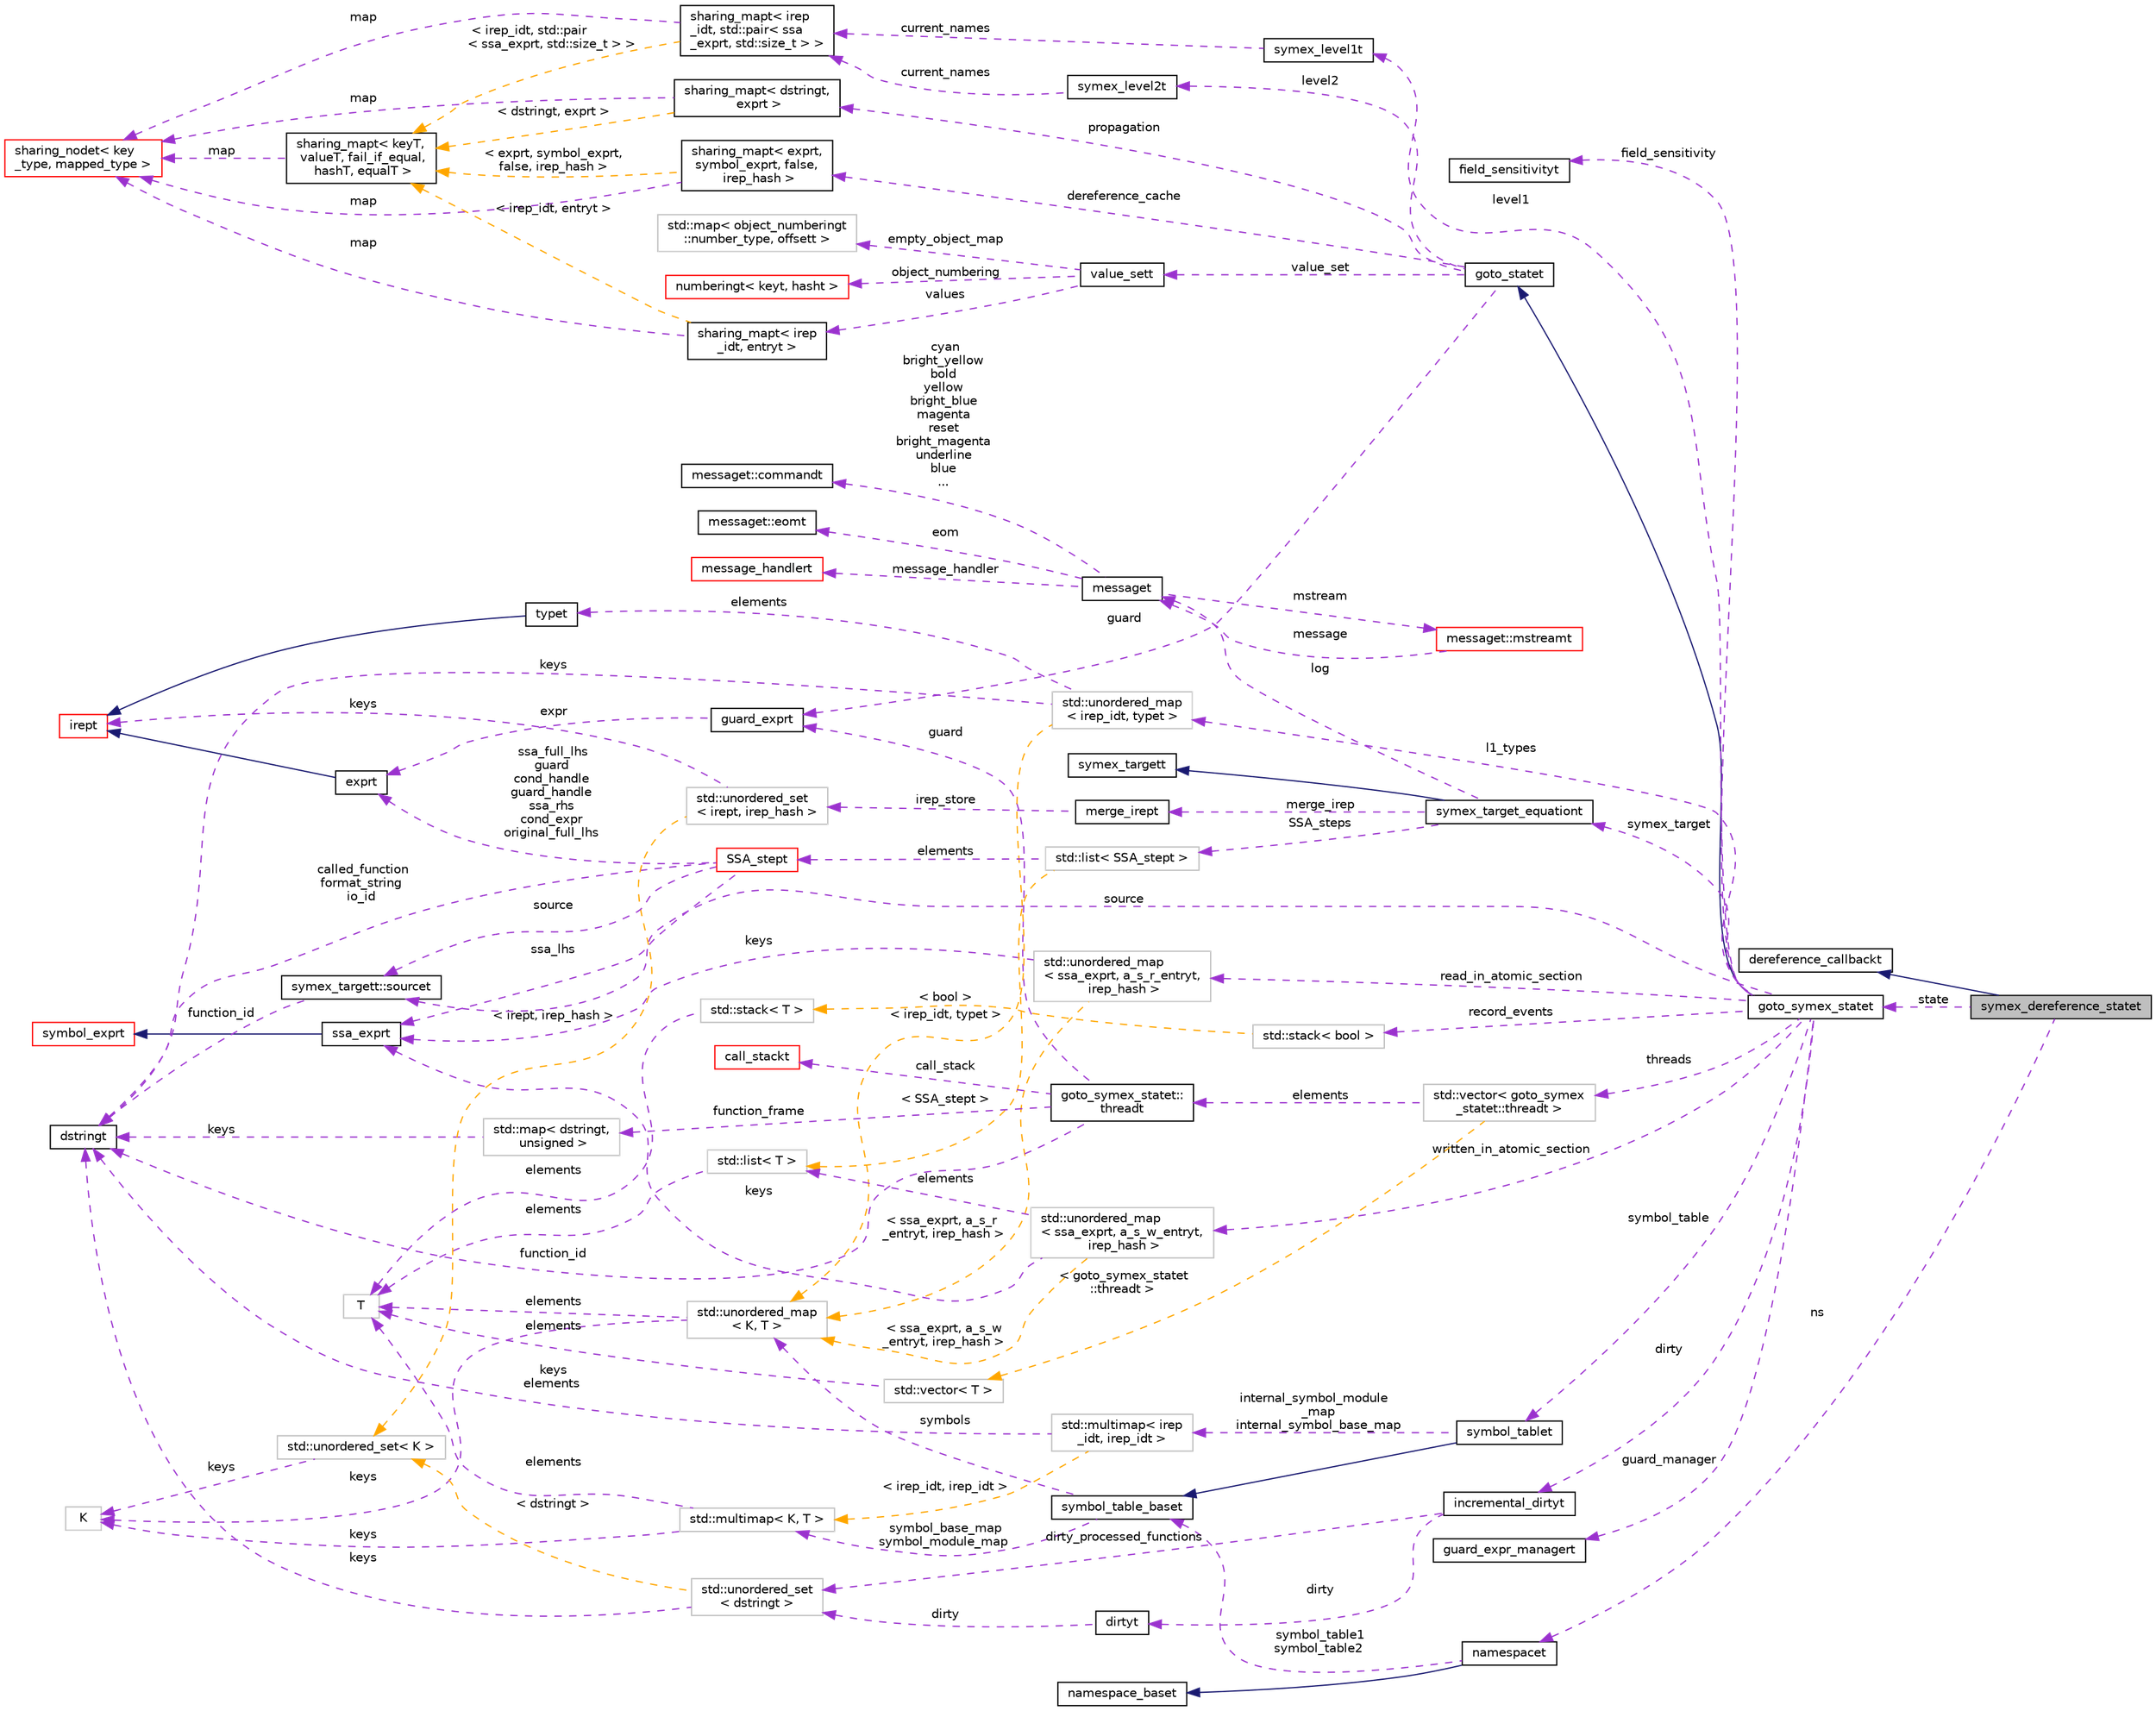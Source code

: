 digraph "symex_dereference_statet"
{
 // LATEX_PDF_SIZE
  bgcolor="transparent";
  edge [fontname="Helvetica",fontsize="10",labelfontname="Helvetica",labelfontsize="10"];
  node [fontname="Helvetica",fontsize="10",shape=record];
  rankdir="LR";
  Node1 [label="symex_dereference_statet",height=0.2,width=0.4,color="black", fillcolor="grey75", style="filled", fontcolor="black",tooltip="Callback object that goto_symext::dereference_rec provides to value_set_dereferencet to provide value..."];
  Node2 -> Node1 [dir="back",color="midnightblue",fontsize="10",style="solid",fontname="Helvetica"];
  Node2 [label="dereference_callbackt",height=0.2,width=0.4,color="black",URL="$classdereference__callbackt.html",tooltip="Base class for pointer value set analysis."];
  Node3 -> Node1 [dir="back",color="darkorchid3",fontsize="10",style="dashed",label=" state" ,fontname="Helvetica"];
  Node3 [label="goto_symex_statet",height=0.2,width=0.4,color="black",URL="$classgoto__symex__statet.html",tooltip="Central data structure: state."];
  Node4 -> Node3 [dir="back",color="midnightblue",fontsize="10",style="solid",fontname="Helvetica"];
  Node4 [label="goto_statet",height=0.2,width=0.4,color="black",URL="$classgoto__statet.html",tooltip="Container for data that varies per program point, e.g."];
  Node5 -> Node4 [dir="back",color="darkorchid3",fontsize="10",style="dashed",label=" propagation" ,fontname="Helvetica"];
  Node5 [label="sharing_mapt\< dstringt,\l exprt \>",height=0.2,width=0.4,color="black",URL="$classsharing__mapt.html",tooltip=" "];
  Node6 -> Node5 [dir="back",color="darkorchid3",fontsize="10",style="dashed",label=" map" ,fontname="Helvetica"];
  Node6 [label="sharing_nodet\< key\l_type, mapped_type \>",height=0.2,width=0.4,color="red",URL="$classsharing__nodet.html",tooltip=" "];
  Node12 -> Node5 [dir="back",color="orange",fontsize="10",style="dashed",label=" \< dstringt, exprt \>" ,fontname="Helvetica"];
  Node12 [label="sharing_mapt\< keyT,\l valueT, fail_if_equal,\l hashT, equalT \>",height=0.2,width=0.4,color="black",URL="$classsharing__mapt.html",tooltip="A map implemented as a tree where subtrees can be shared between different maps."];
  Node6 -> Node12 [dir="back",color="darkorchid3",fontsize="10",style="dashed",label=" map" ,fontname="Helvetica"];
  Node13 -> Node4 [dir="back",color="darkorchid3",fontsize="10",style="dashed",label=" level2" ,fontname="Helvetica"];
  Node13 [label="symex_level2t",height=0.2,width=0.4,color="black",URL="$structsymex__level2t.html",tooltip="Functor to set the level 2 renaming of SSA expressions."];
  Node14 -> Node13 [dir="back",color="darkorchid3",fontsize="10",style="dashed",label=" current_names" ,fontname="Helvetica"];
  Node14 [label="sharing_mapt\< irep\l_idt, std::pair\< ssa\l_exprt, std::size_t \> \>",height=0.2,width=0.4,color="black",URL="$classsharing__mapt.html",tooltip=" "];
  Node6 -> Node14 [dir="back",color="darkorchid3",fontsize="10",style="dashed",label=" map" ,fontname="Helvetica"];
  Node12 -> Node14 [dir="back",color="orange",fontsize="10",style="dashed",label=" \< irep_idt, std::pair\l\< ssa_exprt, std::size_t \> \>" ,fontname="Helvetica"];
  Node15 -> Node4 [dir="back",color="darkorchid3",fontsize="10",style="dashed",label=" dereference_cache" ,fontname="Helvetica"];
  Node15 [label="sharing_mapt\< exprt,\l symbol_exprt, false,\l irep_hash \>",height=0.2,width=0.4,color="black",URL="$classsharing__mapt.html",tooltip=" "];
  Node6 -> Node15 [dir="back",color="darkorchid3",fontsize="10",style="dashed",label=" map" ,fontname="Helvetica"];
  Node12 -> Node15 [dir="back",color="orange",fontsize="10",style="dashed",label=" \< exprt, symbol_exprt,\l false, irep_hash \>" ,fontname="Helvetica"];
  Node16 -> Node4 [dir="back",color="darkorchid3",fontsize="10",style="dashed",label=" guard" ,fontname="Helvetica"];
  Node16 [label="guard_exprt",height=0.2,width=0.4,color="black",URL="$classguard__exprt.html",tooltip=" "];
  Node17 -> Node16 [dir="back",color="darkorchid3",fontsize="10",style="dashed",label=" expr" ,fontname="Helvetica"];
  Node17 [label="exprt",height=0.2,width=0.4,color="black",URL="$classexprt.html",tooltip="Base class for all expressions."];
  Node18 -> Node17 [dir="back",color="midnightblue",fontsize="10",style="solid",fontname="Helvetica"];
  Node18 [label="irept",height=0.2,width=0.4,color="red",URL="$classirept.html",tooltip="There are a large number of kinds of tree structured or tree-like data in CPROVER."];
  Node27 -> Node4 [dir="back",color="darkorchid3",fontsize="10",style="dashed",label=" value_set" ,fontname="Helvetica"];
  Node27 [label="value_sett",height=0.2,width=0.4,color="black",URL="$classvalue__sett.html",tooltip="State type in value_set_domaint, used in value-set analysis and goto-symex."];
  Node28 -> Node27 [dir="back",color="darkorchid3",fontsize="10",style="dashed",label=" values" ,fontname="Helvetica"];
  Node28 [label="sharing_mapt\< irep\l_idt, entryt \>",height=0.2,width=0.4,color="black",URL="$classsharing__mapt.html",tooltip=" "];
  Node6 -> Node28 [dir="back",color="darkorchid3",fontsize="10",style="dashed",label=" map" ,fontname="Helvetica"];
  Node12 -> Node28 [dir="back",color="orange",fontsize="10",style="dashed",label=" \< irep_idt, entryt \>" ,fontname="Helvetica"];
  Node29 -> Node27 [dir="back",color="darkorchid3",fontsize="10",style="dashed",label=" empty_object_map" ,fontname="Helvetica"];
  Node29 [label="std::map\< object_numberingt\l::number_type, offsett \>",height=0.2,width=0.4,color="grey75",tooltip=" "];
  Node32 -> Node27 [dir="back",color="darkorchid3",fontsize="10",style="dashed",label=" object_numbering" ,fontname="Helvetica"];
  Node32 [label="numberingt\< keyt, hasht \>",height=0.2,width=0.4,color="red",URL="$classnumberingt.html",tooltip=" "];
  Node36 -> Node3 [dir="back",color="darkorchid3",fontsize="10",style="dashed",label=" read_in_atomic_section" ,fontname="Helvetica"];
  Node36 [label="std::unordered_map\l\< ssa_exprt, a_s_r_entryt,\l irep_hash \>",height=0.2,width=0.4,color="grey75",tooltip=" "];
  Node37 -> Node36 [dir="back",color="darkorchid3",fontsize="10",style="dashed",label=" keys" ,fontname="Helvetica"];
  Node37 [label="ssa_exprt",height=0.2,width=0.4,color="black",URL="$classssa__exprt.html",tooltip="Expression providing an SSA-renamed symbol of expressions."];
  Node38 -> Node37 [dir="back",color="midnightblue",fontsize="10",style="solid",fontname="Helvetica"];
  Node38 [label="symbol_exprt",height=0.2,width=0.4,color="red",URL="$classsymbol__exprt.html",tooltip="Expression to hold a symbol (variable)"];
  Node34 -> Node36 [dir="back",color="orange",fontsize="10",style="dashed",label=" \< ssa_exprt, a_s_r\l_entryt, irep_hash \>" ,fontname="Helvetica"];
  Node34 [label="std::unordered_map\l\< K, T \>",height=0.2,width=0.4,color="grey75",tooltip="STL class."];
  Node31 -> Node34 [dir="back",color="darkorchid3",fontsize="10",style="dashed",label=" keys" ,fontname="Helvetica"];
  Node31 [label="K",height=0.2,width=0.4,color="grey75",tooltip=" "];
  Node24 -> Node34 [dir="back",color="darkorchid3",fontsize="10",style="dashed",label=" elements" ,fontname="Helvetica"];
  Node24 [label="T",height=0.2,width=0.4,color="grey75",tooltip=" "];
  Node41 -> Node3 [dir="back",color="darkorchid3",fontsize="10",style="dashed",label=" symbol_table" ,fontname="Helvetica"];
  Node41 [label="symbol_tablet",height=0.2,width=0.4,color="black",URL="$classsymbol__tablet.html",tooltip="The symbol table."];
  Node42 -> Node41 [dir="back",color="midnightblue",fontsize="10",style="solid",fontname="Helvetica"];
  Node42 [label="symbol_table_baset",height=0.2,width=0.4,color="black",URL="$classsymbol__table__baset.html",tooltip="The symbol table base class interface."];
  Node43 -> Node42 [dir="back",color="darkorchid3",fontsize="10",style="dashed",label=" symbol_base_map\nsymbol_module_map" ,fontname="Helvetica"];
  Node43 [label="std::multimap\< K, T \>",height=0.2,width=0.4,color="grey75",tooltip="STL class."];
  Node31 -> Node43 [dir="back",color="darkorchid3",fontsize="10",style="dashed",label=" keys" ,fontname="Helvetica"];
  Node24 -> Node43 [dir="back",color="darkorchid3",fontsize="10",style="dashed",label=" elements" ,fontname="Helvetica"];
  Node34 -> Node42 [dir="back",color="darkorchid3",fontsize="10",style="dashed",label=" symbols" ,fontname="Helvetica"];
  Node44 -> Node41 [dir="back",color="darkorchid3",fontsize="10",style="dashed",label=" internal_symbol_module\l_map\ninternal_symbol_base_map" ,fontname="Helvetica"];
  Node44 [label="std::multimap\< irep\l_idt, irep_idt \>",height=0.2,width=0.4,color="grey75",tooltip=" "];
  Node25 -> Node44 [dir="back",color="darkorchid3",fontsize="10",style="dashed",label=" keys\nelements" ,fontname="Helvetica"];
  Node25 [label="dstringt",height=0.2,width=0.4,color="black",URL="$classdstringt.html",tooltip="dstringt has one field, an unsigned integer no which is an index into a static table of strings."];
  Node43 -> Node44 [dir="back",color="orange",fontsize="10",style="dashed",label=" \< irep_idt, irep_idt \>" ,fontname="Helvetica"];
  Node45 -> Node3 [dir="back",color="darkorchid3",fontsize="10",style="dashed",label=" record_events" ,fontname="Helvetica"];
  Node45 [label="std::stack\< bool \>",height=0.2,width=0.4,color="grey75",tooltip=" "];
  Node46 -> Node45 [dir="back",color="orange",fontsize="10",style="dashed",label=" \< bool \>" ,fontname="Helvetica"];
  Node46 [label="std::stack\< T \>",height=0.2,width=0.4,color="grey75",tooltip="STL class."];
  Node24 -> Node46 [dir="back",color="darkorchid3",fontsize="10",style="dashed",label=" elements" ,fontname="Helvetica"];
  Node47 -> Node3 [dir="back",color="darkorchid3",fontsize="10",style="dashed",label=" dirty" ,fontname="Helvetica"];
  Node47 [label="incremental_dirtyt",height=0.2,width=0.4,color="black",URL="$classincremental__dirtyt.html",tooltip="Wrapper for dirtyt that permits incremental population, ensuring each function is analysed exactly on..."];
  Node48 -> Node47 [dir="back",color="darkorchid3",fontsize="10",style="dashed",label=" dirty_processed_functions" ,fontname="Helvetica"];
  Node48 [label="std::unordered_set\l\< dstringt \>",height=0.2,width=0.4,color="grey75",tooltip=" "];
  Node25 -> Node48 [dir="back",color="darkorchid3",fontsize="10",style="dashed",label=" keys" ,fontname="Helvetica"];
  Node49 -> Node48 [dir="back",color="orange",fontsize="10",style="dashed",label=" \< dstringt \>" ,fontname="Helvetica"];
  Node49 [label="std::unordered_set\< K \>",height=0.2,width=0.4,color="grey75",tooltip="STL class."];
  Node31 -> Node49 [dir="back",color="darkorchid3",fontsize="10",style="dashed",label=" keys" ,fontname="Helvetica"];
  Node50 -> Node47 [dir="back",color="darkorchid3",fontsize="10",style="dashed",label=" dirty" ,fontname="Helvetica"];
  Node50 [label="dirtyt",height=0.2,width=0.4,color="black",URL="$classdirtyt.html",tooltip="Dirty variables are ones which have their address taken so we can't reliably work out where they may ..."];
  Node48 -> Node50 [dir="back",color="darkorchid3",fontsize="10",style="dashed",label=" dirty" ,fontname="Helvetica"];
  Node51 -> Node3 [dir="back",color="darkorchid3",fontsize="10",style="dashed",label=" guard_manager" ,fontname="Helvetica"];
  Node51 [label="guard_expr_managert",height=0.2,width=0.4,color="black",URL="$structguard__expr__managert.html",tooltip="This is unused by this implementation of guards, but can be used by other implementations of the same..."];
  Node52 -> Node3 [dir="back",color="darkorchid3",fontsize="10",style="dashed",label=" symex_target" ,fontname="Helvetica"];
  Node52 [label="symex_target_equationt",height=0.2,width=0.4,color="black",URL="$classsymex__target__equationt.html",tooltip="Inheriting the interface of symex_targett this class represents the SSA form of the input program as ..."];
  Node53 -> Node52 [dir="back",color="midnightblue",fontsize="10",style="solid",fontname="Helvetica"];
  Node53 [label="symex_targett",height=0.2,width=0.4,color="black",URL="$classsymex__targett.html",tooltip="The interface of the target container for symbolic execution to record its symbolic steps into."];
  Node54 -> Node52 [dir="back",color="darkorchid3",fontsize="10",style="dashed",label=" log" ,fontname="Helvetica"];
  Node54 [label="messaget",height=0.2,width=0.4,color="black",URL="$classmessaget.html",tooltip="Class that provides messages with a built-in verbosity 'level'."];
  Node55 -> Node54 [dir="back",color="darkorchid3",fontsize="10",style="dashed",label=" message_handler" ,fontname="Helvetica"];
  Node55 [label="message_handlert",height=0.2,width=0.4,color="red",URL="$classmessage__handlert.html",tooltip=" "];
  Node57 -> Node54 [dir="back",color="darkorchid3",fontsize="10",style="dashed",label=" cyan\nbright_yellow\nbold\nyellow\nbright_blue\nmagenta\nreset\nbright_magenta\nunderline\nblue\n..." ,fontname="Helvetica"];
  Node57 [label="messaget::commandt",height=0.2,width=0.4,color="black",URL="$classmessaget_1_1commandt.html",tooltip=" "];
  Node58 -> Node54 [dir="back",color="darkorchid3",fontsize="10",style="dashed",label=" mstream" ,fontname="Helvetica"];
  Node58 [label="messaget::mstreamt",height=0.2,width=0.4,color="red",URL="$classmessaget_1_1mstreamt.html",tooltip=" "];
  Node54 -> Node58 [dir="back",color="darkorchid3",fontsize="10",style="dashed",label=" message" ,fontname="Helvetica"];
  Node65 -> Node54 [dir="back",color="darkorchid3",fontsize="10",style="dashed",label=" eom" ,fontname="Helvetica"];
  Node65 [label="messaget::eomt",height=0.2,width=0.4,color="black",URL="$classmessaget_1_1eomt.html",tooltip=" "];
  Node66 -> Node52 [dir="back",color="darkorchid3",fontsize="10",style="dashed",label=" merge_irep" ,fontname="Helvetica"];
  Node66 [label="merge_irept",height=0.2,width=0.4,color="black",URL="$classmerge__irept.html",tooltip=" "];
  Node67 -> Node66 [dir="back",color="darkorchid3",fontsize="10",style="dashed",label=" irep_store" ,fontname="Helvetica"];
  Node67 [label="std::unordered_set\l\< irept, irep_hash \>",height=0.2,width=0.4,color="grey75",tooltip=" "];
  Node18 -> Node67 [dir="back",color="darkorchid3",fontsize="10",style="dashed",label=" keys" ,fontname="Helvetica"];
  Node49 -> Node67 [dir="back",color="orange",fontsize="10",style="dashed",label=" \< irept, irep_hash \>" ,fontname="Helvetica"];
  Node68 -> Node52 [dir="back",color="darkorchid3",fontsize="10",style="dashed",label=" SSA_steps" ,fontname="Helvetica"];
  Node68 [label="std::list\< SSA_stept \>",height=0.2,width=0.4,color="grey75",tooltip=" "];
  Node69 -> Node68 [dir="back",color="darkorchid3",fontsize="10",style="dashed",label=" elements" ,fontname="Helvetica"];
  Node69 [label="SSA_stept",height=0.2,width=0.4,color="red",URL="$class_s_s_a__stept.html",tooltip="Single SSA step in the equation."];
  Node37 -> Node69 [dir="back",color="darkorchid3",fontsize="10",style="dashed",label=" ssa_lhs" ,fontname="Helvetica"];
  Node25 -> Node69 [dir="back",color="darkorchid3",fontsize="10",style="dashed",label=" called_function\nformat_string\nio_id" ,fontname="Helvetica"];
  Node17 -> Node69 [dir="back",color="darkorchid3",fontsize="10",style="dashed",label=" ssa_full_lhs\nguard\ncond_handle\nguard_handle\nssa_rhs\ncond_expr\noriginal_full_lhs" ,fontname="Helvetica"];
  Node74 -> Node69 [dir="back",color="darkorchid3",fontsize="10",style="dashed",label=" source" ,fontname="Helvetica"];
  Node74 [label="symex_targett::sourcet",height=0.2,width=0.4,color="black",URL="$structsymex__targett_1_1sourcet.html",tooltip="Identifies source in the context of symbolic execution."];
  Node25 -> Node74 [dir="back",color="darkorchid3",fontsize="10",style="dashed",label=" function_id" ,fontname="Helvetica"];
  Node71 -> Node68 [dir="back",color="orange",fontsize="10",style="dashed",label=" \< SSA_stept \>" ,fontname="Helvetica"];
  Node71 [label="std::list\< T \>",height=0.2,width=0.4,color="grey75",tooltip="STL class."];
  Node24 -> Node71 [dir="back",color="darkorchid3",fontsize="10",style="dashed",label=" elements" ,fontname="Helvetica"];
  Node76 -> Node3 [dir="back",color="darkorchid3",fontsize="10",style="dashed",label=" field_sensitivity" ,fontname="Helvetica"];
  Node76 [label="field_sensitivityt",height=0.2,width=0.4,color="black",URL="$classfield__sensitivityt.html",tooltip="Control granularity of object accesses."];
  Node74 -> Node3 [dir="back",color="darkorchid3",fontsize="10",style="dashed",label=" source" ,fontname="Helvetica"];
  Node77 -> Node3 [dir="back",color="darkorchid3",fontsize="10",style="dashed",label=" written_in_atomic_section" ,fontname="Helvetica"];
  Node77 [label="std::unordered_map\l\< ssa_exprt, a_s_w_entryt,\l irep_hash \>",height=0.2,width=0.4,color="grey75",tooltip=" "];
  Node71 -> Node77 [dir="back",color="darkorchid3",fontsize="10",style="dashed",label=" elements" ,fontname="Helvetica"];
  Node37 -> Node77 [dir="back",color="darkorchid3",fontsize="10",style="dashed",label=" keys" ,fontname="Helvetica"];
  Node34 -> Node77 [dir="back",color="orange",fontsize="10",style="dashed",label=" \< ssa_exprt, a_s_w\l_entryt, irep_hash \>" ,fontname="Helvetica"];
  Node78 -> Node3 [dir="back",color="darkorchid3",fontsize="10",style="dashed",label=" threads" ,fontname="Helvetica"];
  Node78 [label="std::vector\< goto_symex\l_statet::threadt \>",height=0.2,width=0.4,color="grey75",tooltip=" "];
  Node79 -> Node78 [dir="back",color="darkorchid3",fontsize="10",style="dashed",label=" elements" ,fontname="Helvetica"];
  Node79 [label="goto_symex_statet::\lthreadt",height=0.2,width=0.4,color="black",URL="$structgoto__symex__statet_1_1threadt.html",tooltip=" "];
  Node16 -> Node79 [dir="back",color="darkorchid3",fontsize="10",style="dashed",label=" guard" ,fontname="Helvetica"];
  Node25 -> Node79 [dir="back",color="darkorchid3",fontsize="10",style="dashed",label=" function_id" ,fontname="Helvetica"];
  Node80 -> Node79 [dir="back",color="darkorchid3",fontsize="10",style="dashed",label=" function_frame" ,fontname="Helvetica"];
  Node80 [label="std::map\< dstringt,\l unsigned \>",height=0.2,width=0.4,color="grey75",tooltip=" "];
  Node25 -> Node80 [dir="back",color="darkorchid3",fontsize="10",style="dashed",label=" keys" ,fontname="Helvetica"];
  Node81 -> Node79 [dir="back",color="darkorchid3",fontsize="10",style="dashed",label=" call_stack" ,fontname="Helvetica"];
  Node81 [label="call_stackt",height=0.2,width=0.4,color="red",URL="$classcall__stackt.html",tooltip=" "];
  Node23 -> Node78 [dir="back",color="orange",fontsize="10",style="dashed",label=" \< goto_symex_statet\l::threadt \>" ,fontname="Helvetica"];
  Node23 [label="std::vector\< T \>",height=0.2,width=0.4,color="grey75",tooltip="STL class."];
  Node24 -> Node23 [dir="back",color="darkorchid3",fontsize="10",style="dashed",label=" elements" ,fontname="Helvetica"];
  Node83 -> Node3 [dir="back",color="darkorchid3",fontsize="10",style="dashed",label=" l1_types" ,fontname="Helvetica"];
  Node83 [label="std::unordered_map\l\< irep_idt, typet \>",height=0.2,width=0.4,color="grey75",tooltip=" "];
  Node84 -> Node83 [dir="back",color="darkorchid3",fontsize="10",style="dashed",label=" elements" ,fontname="Helvetica"];
  Node84 [label="typet",height=0.2,width=0.4,color="black",URL="$classtypet.html",tooltip="The type of an expression, extends irept."];
  Node18 -> Node84 [dir="back",color="midnightblue",fontsize="10",style="solid",fontname="Helvetica"];
  Node25 -> Node83 [dir="back",color="darkorchid3",fontsize="10",style="dashed",label=" keys" ,fontname="Helvetica"];
  Node34 -> Node83 [dir="back",color="orange",fontsize="10",style="dashed",label=" \< irep_idt, typet \>" ,fontname="Helvetica"];
  Node85 -> Node3 [dir="back",color="darkorchid3",fontsize="10",style="dashed",label=" level1" ,fontname="Helvetica"];
  Node85 [label="symex_level1t",height=0.2,width=0.4,color="black",URL="$structsymex__level1t.html",tooltip="Functor to set the level 1 renaming of SSA expressions."];
  Node14 -> Node85 [dir="back",color="darkorchid3",fontsize="10",style="dashed",label=" current_names" ,fontname="Helvetica"];
  Node86 -> Node1 [dir="back",color="darkorchid3",fontsize="10",style="dashed",label=" ns" ,fontname="Helvetica"];
  Node86 [label="namespacet",height=0.2,width=0.4,color="black",URL="$classnamespacet.html",tooltip="A namespacet is essentially one or two symbol tables bound together, to allow for symbol lookups in t..."];
  Node87 -> Node86 [dir="back",color="midnightblue",fontsize="10",style="solid",fontname="Helvetica"];
  Node87 [label="namespace_baset",height=0.2,width=0.4,color="black",URL="$classnamespace__baset.html",tooltip="Basic interface for a namespace."];
  Node42 -> Node86 [dir="back",color="darkorchid3",fontsize="10",style="dashed",label=" symbol_table1\nsymbol_table2" ,fontname="Helvetica"];
}
